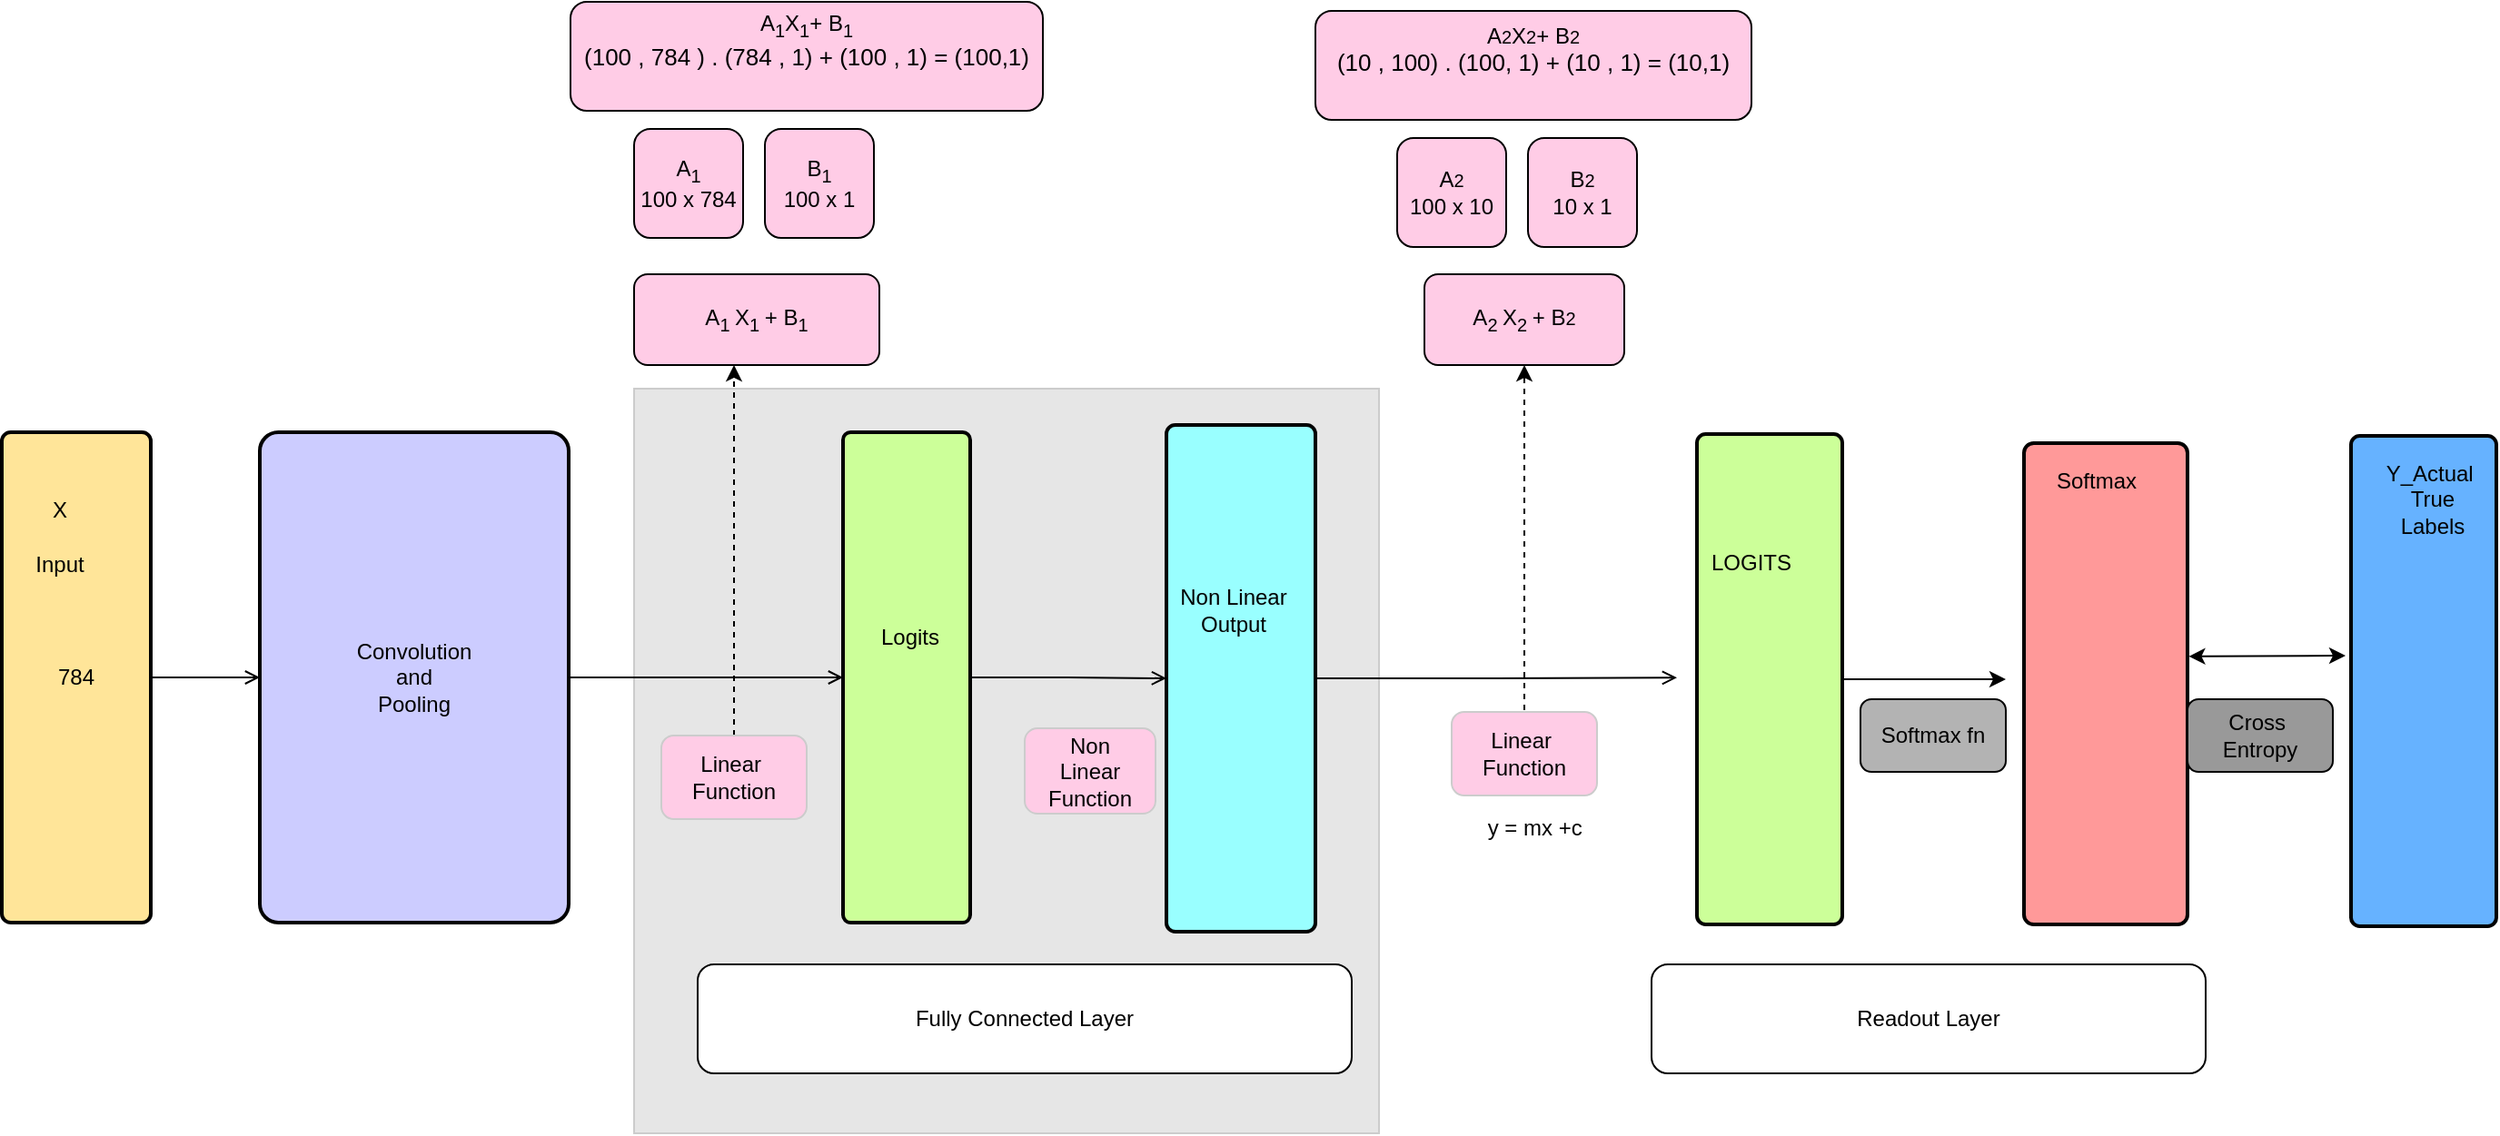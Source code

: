 <mxGraphModel dx="1661" dy="999" grid="1" gridSize="10" guides="1" tooltips="1" connect="1" arrows="1" fold="1" page="1" pageScale="1" pageWidth="1654" pageHeight="1169" background="#ffffff"><root><mxCell id="0"/><mxCell id="1" parent="0"/><mxCell id="142" style="edgeStyle=orthogonalEdgeStyle;rounded=0;html=1;entryX=0;entryY=0.5;entryPerimeter=0;endArrow=open;endFill=0;jettySize=auto;orthogonalLoop=1;" edge="1" parent="1" source="130" target="7"><mxGeometry relative="1" as="geometry"/></mxCell><mxCell id="130" value="784" style="shape=mxgraph.flowchart.process;whiteSpace=wrap;html=1;fillColor=#FFE599;strokeColor=#000000;strokeWidth=2" vertex="1" parent="1"><mxGeometry x="98" y="367" width="82" height="270" as="geometry"/></mxCell><mxCell id="86" value="" style="whiteSpace=wrap;html=1;aspect=fixed;strokeColor=#CCCCCC;fillColor=#E6E6E6;" parent="1" vertex="1"><mxGeometry x="446" y="343" width="410" height="410" as="geometry"/></mxCell><mxCell id="101" value="" style="rounded=1;whiteSpace=wrap;html=1;strokeColor=#CCCCCC;fillColor=#FFCCE6;" parent="1" vertex="1"><mxGeometry x="661" y="530" width="72" height="47" as="geometry"/></mxCell><mxCell id="138" style="edgeStyle=orthogonalEdgeStyle;rounded=0;html=1;exitX=1;exitY=0.5;exitPerimeter=0;endArrow=open;endFill=0;jettySize=auto;orthogonalLoop=1;" edge="1" parent="1" source="22" target="85"><mxGeometry relative="1" as="geometry"/></mxCell><mxCell id="22" value="" style="shape=mxgraph.flowchart.process;whiteSpace=wrap;html=1;fillColor=#CCFF99;strokeColor=#000000;strokeWidth=2" parent="1" vertex="1"><mxGeometry x="561" y="367" width="70" height="270" as="geometry"/></mxCell><mxCell id="82" style="edgeStyle=orthogonalEdgeStyle;rounded=0;html=1;jettySize=auto;orthogonalLoop=1;" parent="1" source="81" edge="1"><mxGeometry relative="1" as="geometry"><mxPoint x="1201" y="503" as="targetPoint"/></mxGeometry></mxCell><mxCell id="81" value="" style="shape=mxgraph.flowchart.process;whiteSpace=wrap;html=1;fillColor=#CCFF99;strokeColor=#000000;strokeWidth=2" parent="1" vertex="1"><mxGeometry x="1031" y="368" width="80" height="270" as="geometry"/></mxCell><mxCell id="139" style="edgeStyle=orthogonalEdgeStyle;rounded=0;html=1;exitX=1;exitY=0.5;exitPerimeter=0;entryX=0;entryY=0.5;entryPerimeter=0;endArrow=open;endFill=0;jettySize=auto;orthogonalLoop=1;" edge="1" parent="1" source="7" target="22"><mxGeometry relative="1" as="geometry"/></mxCell><mxCell id="7" value="Convolution&lt;div&gt;and&lt;/div&gt;&lt;div&gt;Pooling&lt;/div&gt;" style="shape=mxgraph.flowchart.process;whiteSpace=wrap;html=1;fillColor=#CCCCFF;strokeColor=#000000;strokeWidth=2" parent="1" vertex="1"><mxGeometry x="240" y="367" width="170" height="270" as="geometry"/></mxCell><mxCell id="8" value="Input" style="text;html=1;strokeColor=none;fillColor=none;align=center;verticalAlign=middle;whiteSpace=wrap;rounded=0;" parent="1" vertex="1"><mxGeometry x="110" y="430" width="40" height="20" as="geometry"/></mxCell><mxCell id="9" value="X" style="text;html=1;strokeColor=none;fillColor=none;align=center;verticalAlign=middle;whiteSpace=wrap;rounded=0;" parent="1" vertex="1"><mxGeometry x="110" y="400" width="40" height="20" as="geometry"/></mxCell><mxCell id="14" value="y = mx +c&amp;nbsp;" style="text;html=1;strokeColor=none;fillColor=none;align=center;verticalAlign=middle;whiteSpace=wrap;rounded=0;" parent="1" vertex="1"><mxGeometry x="896" y="560" width="95" height="50" as="geometry"/></mxCell><mxCell id="23" value="LOGITS" style="text;html=1;strokeColor=none;fillColor=none;align=center;verticalAlign=middle;whiteSpace=wrap;rounded=0;direction=south;" parent="1" vertex="1"><mxGeometry x="1051" y="419" width="20" height="40" as="geometry"/></mxCell><mxCell id="30" value="" style="shape=mxgraph.flowchart.process;whiteSpace=wrap;html=1;fillColor=#FF9999;strokeColor=#000000;strokeWidth=2" parent="1" vertex="1"><mxGeometry x="1211" y="373" width="90" height="265" as="geometry"/></mxCell><mxCell id="34" value="Softmax fn" style="rounded=1;whiteSpace=wrap;html=1;fillColor=#B3B3B3;" parent="1" vertex="1"><mxGeometry x="1121" y="514" width="80" height="40" as="geometry"/></mxCell><mxCell id="35" value="Softmax" style="text;html=1;strokeColor=none;fillColor=none;align=center;verticalAlign=middle;whiteSpace=wrap;rounded=0;" parent="1" vertex="1"><mxGeometry x="1231" y="384" width="40" height="20" as="geometry"/></mxCell><mxCell id="37" value="" style="shape=mxgraph.flowchart.process;whiteSpace=wrap;html=1;fillColor=#66B2FF;strokeColor=#000000;strokeWidth=2" parent="1" vertex="1"><mxGeometry x="1391" y="369" width="80" height="270" as="geometry"/></mxCell><mxCell id="42" value="Y_Actual&amp;nbsp;&lt;div&gt;True Labels&lt;/div&gt;" style="text;html=1;strokeColor=none;fillColor=none;align=center;verticalAlign=middle;whiteSpace=wrap;rounded=0;" parent="1" vertex="1"><mxGeometry x="1411" y="394" width="50" height="20" as="geometry"/></mxCell><mxCell id="43" value="Cross&amp;nbsp;&lt;div&gt;Entropy&lt;/div&gt;" style="rounded=1;whiteSpace=wrap;html=1;fillColor=#999999;" parent="1" vertex="1"><mxGeometry x="1301" y="514" width="80" height="40" as="geometry"/></mxCell><mxCell id="78" value="Readout Layer" style="rounded=1;whiteSpace=wrap;html=1;" parent="1" vertex="1"><mxGeometry x="1006" y="660" width="305" height="60" as="geometry"/></mxCell><mxCell id="79" value="Fully Connected Layer" style="rounded=1;whiteSpace=wrap;html=1;" parent="1" vertex="1"><mxGeometry x="481" y="660" width="360" height="60" as="geometry"/></mxCell><mxCell id="115" style="edgeStyle=orthogonalEdgeStyle;rounded=0;html=1;jettySize=auto;orthogonalLoop=1;dashed=1;" parent="1" edge="1"><mxGeometry relative="1" as="geometry"><mxPoint x="936" y="330" as="targetPoint"/><mxPoint x="936" y="520" as="sourcePoint"/><Array as="points"/></mxGeometry></mxCell><mxCell id="84" value="" style="endArrow=classic;startArrow=classic;html=1;exitX=1.008;exitY=0.443;exitPerimeter=0;" parent="1" source="30" edge="1"><mxGeometry width="50" height="50" relative="1" as="geometry"><mxPoint x="1316" y="489" as="sourcePoint"/><mxPoint x="1388" y="490" as="targetPoint"/></mxGeometry></mxCell><mxCell id="137" style="edgeStyle=orthogonalEdgeStyle;rounded=0;html=1;exitX=1;exitY=0.5;exitPerimeter=0;endArrow=open;endFill=0;jettySize=auto;orthogonalLoop=1;" edge="1" parent="1" source="85"><mxGeometry relative="1" as="geometry"><mxPoint x="1020" y="502.176" as="targetPoint"/></mxGeometry></mxCell><mxCell id="85" value="" style="shape=mxgraph.flowchart.process;whiteSpace=wrap;html=1;fillColor=#99FFFF;strokeColor=#000000;strokeWidth=2" parent="1" vertex="1"><mxGeometry x="739" y="363" width="82" height="279" as="geometry"/></mxCell><mxCell id="93" value="Non Linear&lt;div&gt;Output&lt;/div&gt;" style="text;html=1;strokeColor=none;fillColor=none;align=center;verticalAlign=middle;whiteSpace=wrap;rounded=0;" parent="1" vertex="1"><mxGeometry x="741" y="430" width="70" height="70" as="geometry"/></mxCell><mxCell id="95" value="Non Linear&lt;div&gt;Function&lt;/div&gt;" style="text;html=1;strokeColor=none;fillColor=none;align=center;verticalAlign=middle;whiteSpace=wrap;rounded=0;" parent="1" vertex="1"><mxGeometry x="672" y="534" width="50" height="40" as="geometry"/></mxCell><mxCell id="96" value="Logits" style="text;html=1;strokeColor=none;fillColor=none;align=center;verticalAlign=middle;whiteSpace=wrap;rounded=0;" parent="1" vertex="1"><mxGeometry x="578" y="470" width="40" height="20" as="geometry"/></mxCell><mxCell id="119" style="edgeStyle=orthogonalEdgeStyle;rounded=0;html=1;jettySize=auto;orthogonalLoop=1;dashed=1;" parent="1" source="100" target="118" edge="1"><mxGeometry relative="1" as="geometry"><Array as="points"><mxPoint x="501" y="390"/><mxPoint x="501" y="390"/></Array></mxGeometry></mxCell><mxCell id="100" value="Linear&amp;nbsp;&lt;div&gt;Function&lt;/div&gt;" style="rounded=1;whiteSpace=wrap;html=1;strokeColor=#CCCCCC;fillColor=#FFCCE6;" parent="1" vertex="1"><mxGeometry x="461" y="534" width="80" height="46" as="geometry"/></mxCell><mxCell id="116" value="A&lt;sub&gt;2&amp;nbsp;&lt;/sub&gt;X&lt;sub&gt;2&amp;nbsp;&lt;/sub&gt;+ B&lt;span style=&quot;font-size: 10px&quot;&gt;2&lt;/span&gt;" style="rounded=1;whiteSpace=wrap;html=1;fillColor=#FFCCE6;" parent="1" vertex="1"><mxGeometry x="881" y="280" width="110" height="50" as="geometry"/></mxCell><mxCell id="118" value="A&lt;sub&gt;1 &lt;/sub&gt;X&lt;sub&gt;1 &lt;/sub&gt;+ B&lt;sub&gt;1&lt;/sub&gt;" style="rounded=1;whiteSpace=wrap;html=1;fillColor=#FFCCE6;" parent="1" vertex="1"><mxGeometry x="446" y="280" width="135" height="50" as="geometry"/></mxCell><mxCell id="120" value="A&lt;sub&gt;1&lt;/sub&gt;&lt;div&gt;100 x 784&lt;/div&gt;" style="rounded=1;whiteSpace=wrap;html=1;fillColor=#FFCCE6;" parent="1" vertex="1"><mxGeometry x="446" y="200" width="60" height="60" as="geometry"/></mxCell><mxCell id="121" value="B&lt;sub&gt;1&lt;/sub&gt;&lt;div&gt;100 x 1&lt;/div&gt;" style="rounded=1;whiteSpace=wrap;html=1;fillColor=#FFCCE6;" parent="1" vertex="1"><mxGeometry x="518" y="200" width="60" height="60" as="geometry"/></mxCell><mxCell id="122" value="A&lt;sub&gt;1&lt;/sub&gt;X&lt;sub&gt;1&lt;/sub&gt;+ B&lt;sub&gt;1&lt;/sub&gt;&lt;div&gt;&lt;font style=&quot;font-size: 13px&quot;&gt;(100 , 784 ) . (784 , 1) + (100 , 1) = (100,1)&lt;/font&gt;&lt;br&gt;&lt;div&gt;&lt;sub&gt;&lt;br&gt;&lt;/sub&gt;&lt;/div&gt;&lt;/div&gt;" style="rounded=1;whiteSpace=wrap;html=1;fillColor=#FFCCE6;" parent="1" vertex="1"><mxGeometry x="411" y="130" width="260" height="60" as="geometry"/></mxCell><mxCell id="123" value="A&lt;span style=&quot;font-size: 10px&quot;&gt;2&lt;/span&gt;&lt;div&gt;100 x 10&lt;/div&gt;" style="rounded=1;whiteSpace=wrap;html=1;fillColor=#FFCCE6;" parent="1" vertex="1"><mxGeometry x="866" y="205" width="60" height="60" as="geometry"/></mxCell><mxCell id="124" value="B&lt;span style=&quot;font-size: 10px&quot;&gt;2&lt;/span&gt;&lt;div&gt;10 x 1&lt;/div&gt;" style="rounded=1;whiteSpace=wrap;html=1;fillColor=#FFCCE6;" parent="1" vertex="1"><mxGeometry x="938" y="205" width="60" height="60" as="geometry"/></mxCell><mxCell id="125" value="A&lt;span style=&quot;font-size: 10px&quot;&gt;2&lt;/span&gt;X&lt;span style=&quot;font-size: 10px&quot;&gt;2&lt;/span&gt;+ B&lt;span style=&quot;font-size: 10px&quot;&gt;2&lt;/span&gt;&lt;div&gt;&lt;font style=&quot;font-size: 13px&quot;&gt;(10 , 100) . (100, 1) + (10 , 1) = (10,1)&lt;/font&gt;&lt;br&gt;&lt;div&gt;&lt;sub&gt;&lt;br&gt;&lt;/sub&gt;&lt;/div&gt;&lt;/div&gt;" style="rounded=1;whiteSpace=wrap;html=1;fillColor=#FFCCE6;" parent="1" vertex="1"><mxGeometry x="821" y="135" width="240" height="60" as="geometry"/></mxCell><mxCell id="127" style="edgeStyle=orthogonalEdgeStyle;rounded=0;html=1;exitX=1;exitY=0.75;entryX=0.432;entryY=0.06;entryPerimeter=0;dashed=1;jettySize=auto;orthogonalLoop=1;" parent="1" source="126" target="14" edge="1"><mxGeometry relative="1" as="geometry"/></mxCell><mxCell id="126" value="Linear&amp;nbsp;&lt;div&gt;Function&lt;/div&gt;" style="rounded=1;whiteSpace=wrap;html=1;strokeColor=#CCCCCC;fillColor=#FFCCE6;" parent="1" vertex="1"><mxGeometry x="896" y="521" width="80" height="46" as="geometry"/></mxCell></root></mxGraphModel>